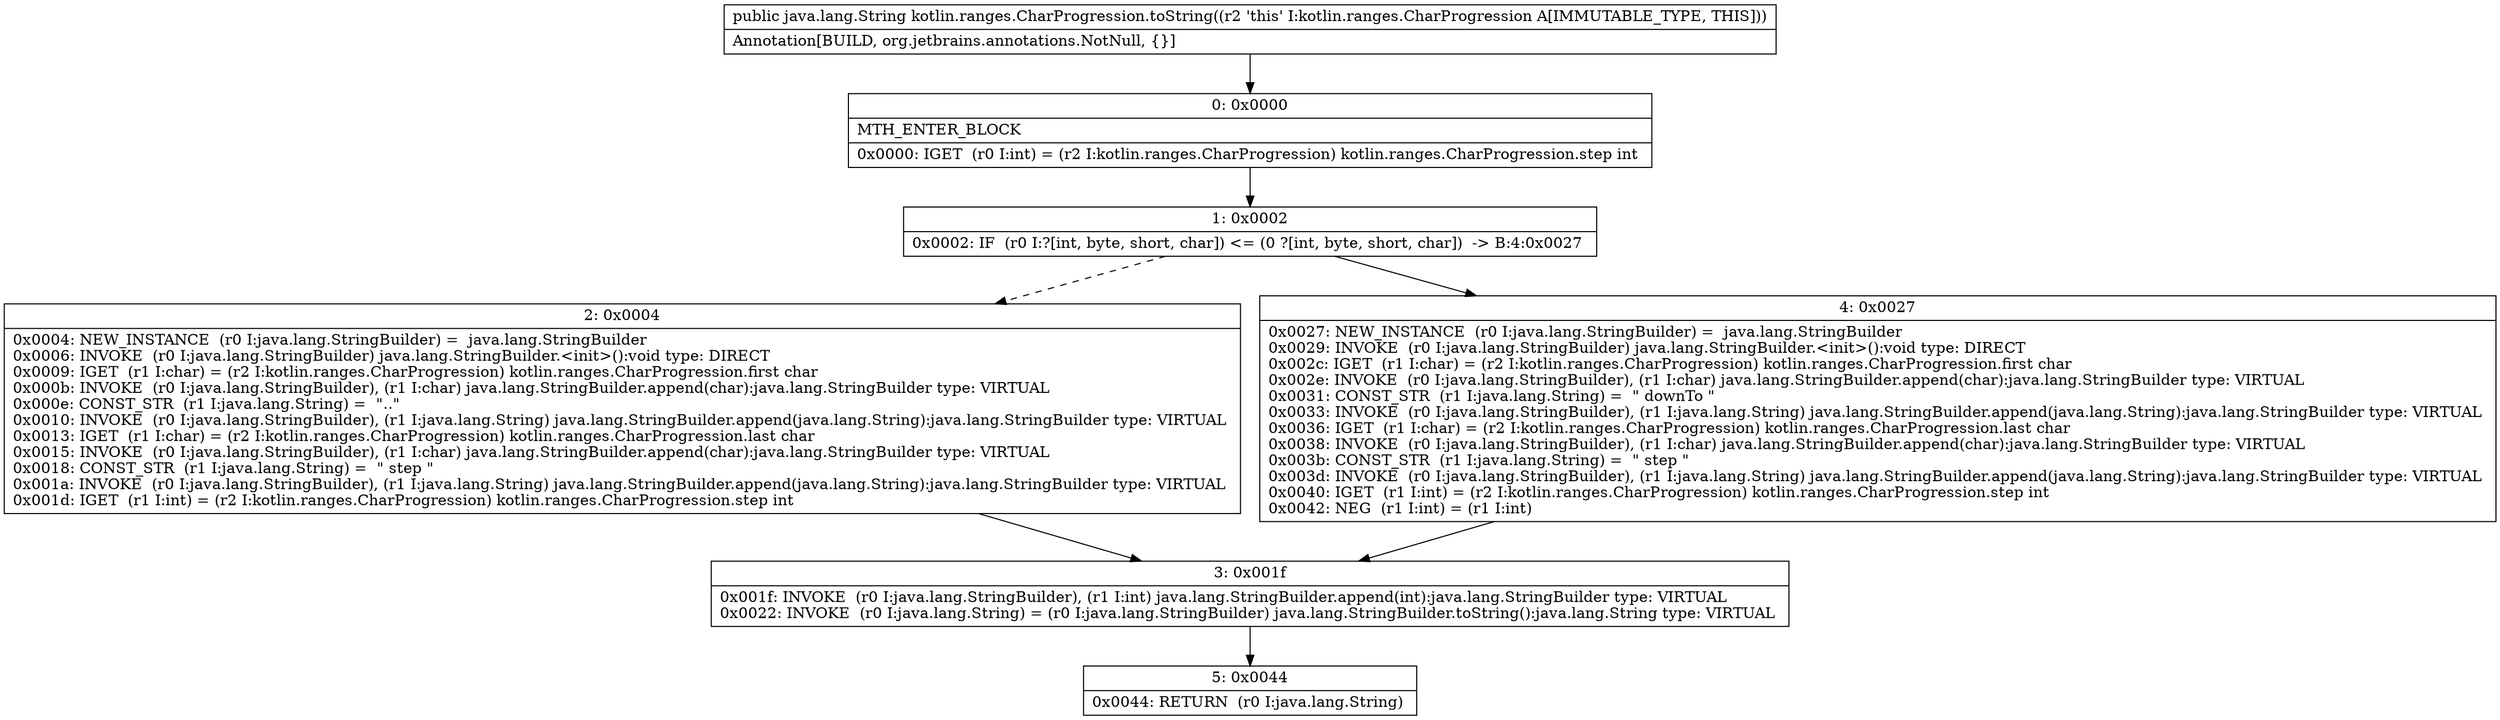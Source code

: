 digraph "CFG forkotlin.ranges.CharProgression.toString()Ljava\/lang\/String;" {
Node_0 [shape=record,label="{0\:\ 0x0000|MTH_ENTER_BLOCK\l|0x0000: IGET  (r0 I:int) = (r2 I:kotlin.ranges.CharProgression) kotlin.ranges.CharProgression.step int \l}"];
Node_1 [shape=record,label="{1\:\ 0x0002|0x0002: IF  (r0 I:?[int, byte, short, char]) \<= (0 ?[int, byte, short, char])  \-\> B:4:0x0027 \l}"];
Node_2 [shape=record,label="{2\:\ 0x0004|0x0004: NEW_INSTANCE  (r0 I:java.lang.StringBuilder) =  java.lang.StringBuilder \l0x0006: INVOKE  (r0 I:java.lang.StringBuilder) java.lang.StringBuilder.\<init\>():void type: DIRECT \l0x0009: IGET  (r1 I:char) = (r2 I:kotlin.ranges.CharProgression) kotlin.ranges.CharProgression.first char \l0x000b: INVOKE  (r0 I:java.lang.StringBuilder), (r1 I:char) java.lang.StringBuilder.append(char):java.lang.StringBuilder type: VIRTUAL \l0x000e: CONST_STR  (r1 I:java.lang.String) =  \"..\" \l0x0010: INVOKE  (r0 I:java.lang.StringBuilder), (r1 I:java.lang.String) java.lang.StringBuilder.append(java.lang.String):java.lang.StringBuilder type: VIRTUAL \l0x0013: IGET  (r1 I:char) = (r2 I:kotlin.ranges.CharProgression) kotlin.ranges.CharProgression.last char \l0x0015: INVOKE  (r0 I:java.lang.StringBuilder), (r1 I:char) java.lang.StringBuilder.append(char):java.lang.StringBuilder type: VIRTUAL \l0x0018: CONST_STR  (r1 I:java.lang.String) =  \" step \" \l0x001a: INVOKE  (r0 I:java.lang.StringBuilder), (r1 I:java.lang.String) java.lang.StringBuilder.append(java.lang.String):java.lang.StringBuilder type: VIRTUAL \l0x001d: IGET  (r1 I:int) = (r2 I:kotlin.ranges.CharProgression) kotlin.ranges.CharProgression.step int \l}"];
Node_3 [shape=record,label="{3\:\ 0x001f|0x001f: INVOKE  (r0 I:java.lang.StringBuilder), (r1 I:int) java.lang.StringBuilder.append(int):java.lang.StringBuilder type: VIRTUAL \l0x0022: INVOKE  (r0 I:java.lang.String) = (r0 I:java.lang.StringBuilder) java.lang.StringBuilder.toString():java.lang.String type: VIRTUAL \l}"];
Node_4 [shape=record,label="{4\:\ 0x0027|0x0027: NEW_INSTANCE  (r0 I:java.lang.StringBuilder) =  java.lang.StringBuilder \l0x0029: INVOKE  (r0 I:java.lang.StringBuilder) java.lang.StringBuilder.\<init\>():void type: DIRECT \l0x002c: IGET  (r1 I:char) = (r2 I:kotlin.ranges.CharProgression) kotlin.ranges.CharProgression.first char \l0x002e: INVOKE  (r0 I:java.lang.StringBuilder), (r1 I:char) java.lang.StringBuilder.append(char):java.lang.StringBuilder type: VIRTUAL \l0x0031: CONST_STR  (r1 I:java.lang.String) =  \" downTo \" \l0x0033: INVOKE  (r0 I:java.lang.StringBuilder), (r1 I:java.lang.String) java.lang.StringBuilder.append(java.lang.String):java.lang.StringBuilder type: VIRTUAL \l0x0036: IGET  (r1 I:char) = (r2 I:kotlin.ranges.CharProgression) kotlin.ranges.CharProgression.last char \l0x0038: INVOKE  (r0 I:java.lang.StringBuilder), (r1 I:char) java.lang.StringBuilder.append(char):java.lang.StringBuilder type: VIRTUAL \l0x003b: CONST_STR  (r1 I:java.lang.String) =  \" step \" \l0x003d: INVOKE  (r0 I:java.lang.StringBuilder), (r1 I:java.lang.String) java.lang.StringBuilder.append(java.lang.String):java.lang.StringBuilder type: VIRTUAL \l0x0040: IGET  (r1 I:int) = (r2 I:kotlin.ranges.CharProgression) kotlin.ranges.CharProgression.step int \l0x0042: NEG  (r1 I:int) = (r1 I:int) \l}"];
Node_5 [shape=record,label="{5\:\ 0x0044|0x0044: RETURN  (r0 I:java.lang.String) \l}"];
MethodNode[shape=record,label="{public java.lang.String kotlin.ranges.CharProgression.toString((r2 'this' I:kotlin.ranges.CharProgression A[IMMUTABLE_TYPE, THIS]))  | Annotation[BUILD, org.jetbrains.annotations.NotNull, \{\}]\l}"];
MethodNode -> Node_0;
Node_0 -> Node_1;
Node_1 -> Node_2[style=dashed];
Node_1 -> Node_4;
Node_2 -> Node_3;
Node_3 -> Node_5;
Node_4 -> Node_3;
}

